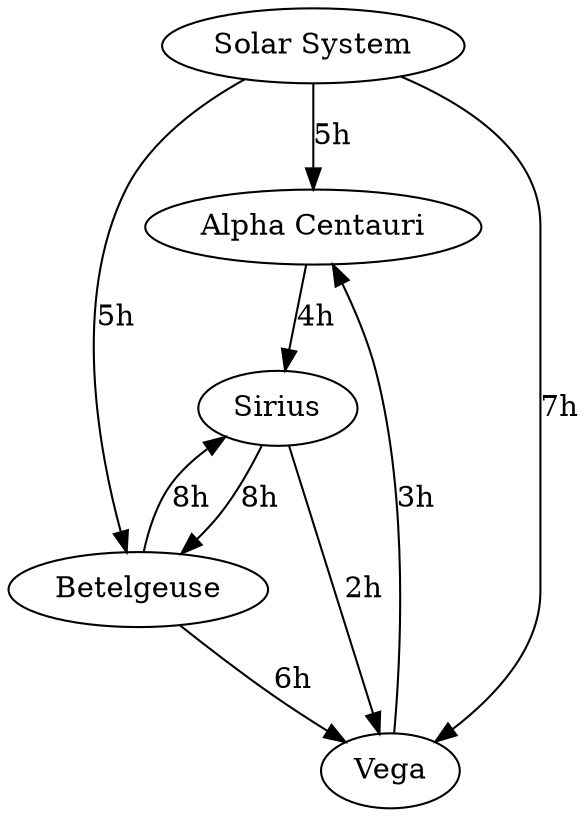 digraph G {
  A [ label="Solar System" ];
  B [ label="Alpha Centauri" ];
  C [ label="Sirius" ];
  D [ label="Betelgeuse" ];
  E [ label="Vega" ];
  A -> B [ label="5h" ];
  B -> C [ label="4h" ];
  C -> D [ label="8h" ];
  D -> C [ label="8h" ];
  D -> E [ label="6h" ];
  A -> D [ label="5h" ];
  C -> E [ label="2h" ];
  E -> B [ label="3h" ];
  A -> E [ label="7h" ];
}